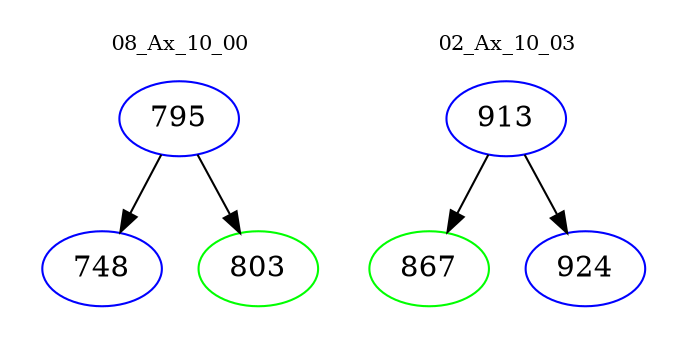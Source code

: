 digraph{
subgraph cluster_0 {
color = white
label = "08_Ax_10_00";
fontsize=10;
T0_795 [label="795", color="blue"]
T0_795 -> T0_748 [color="black"]
T0_748 [label="748", color="blue"]
T0_795 -> T0_803 [color="black"]
T0_803 [label="803", color="green"]
}
subgraph cluster_1 {
color = white
label = "02_Ax_10_03";
fontsize=10;
T1_913 [label="913", color="blue"]
T1_913 -> T1_867 [color="black"]
T1_867 [label="867", color="green"]
T1_913 -> T1_924 [color="black"]
T1_924 [label="924", color="blue"]
}
}
